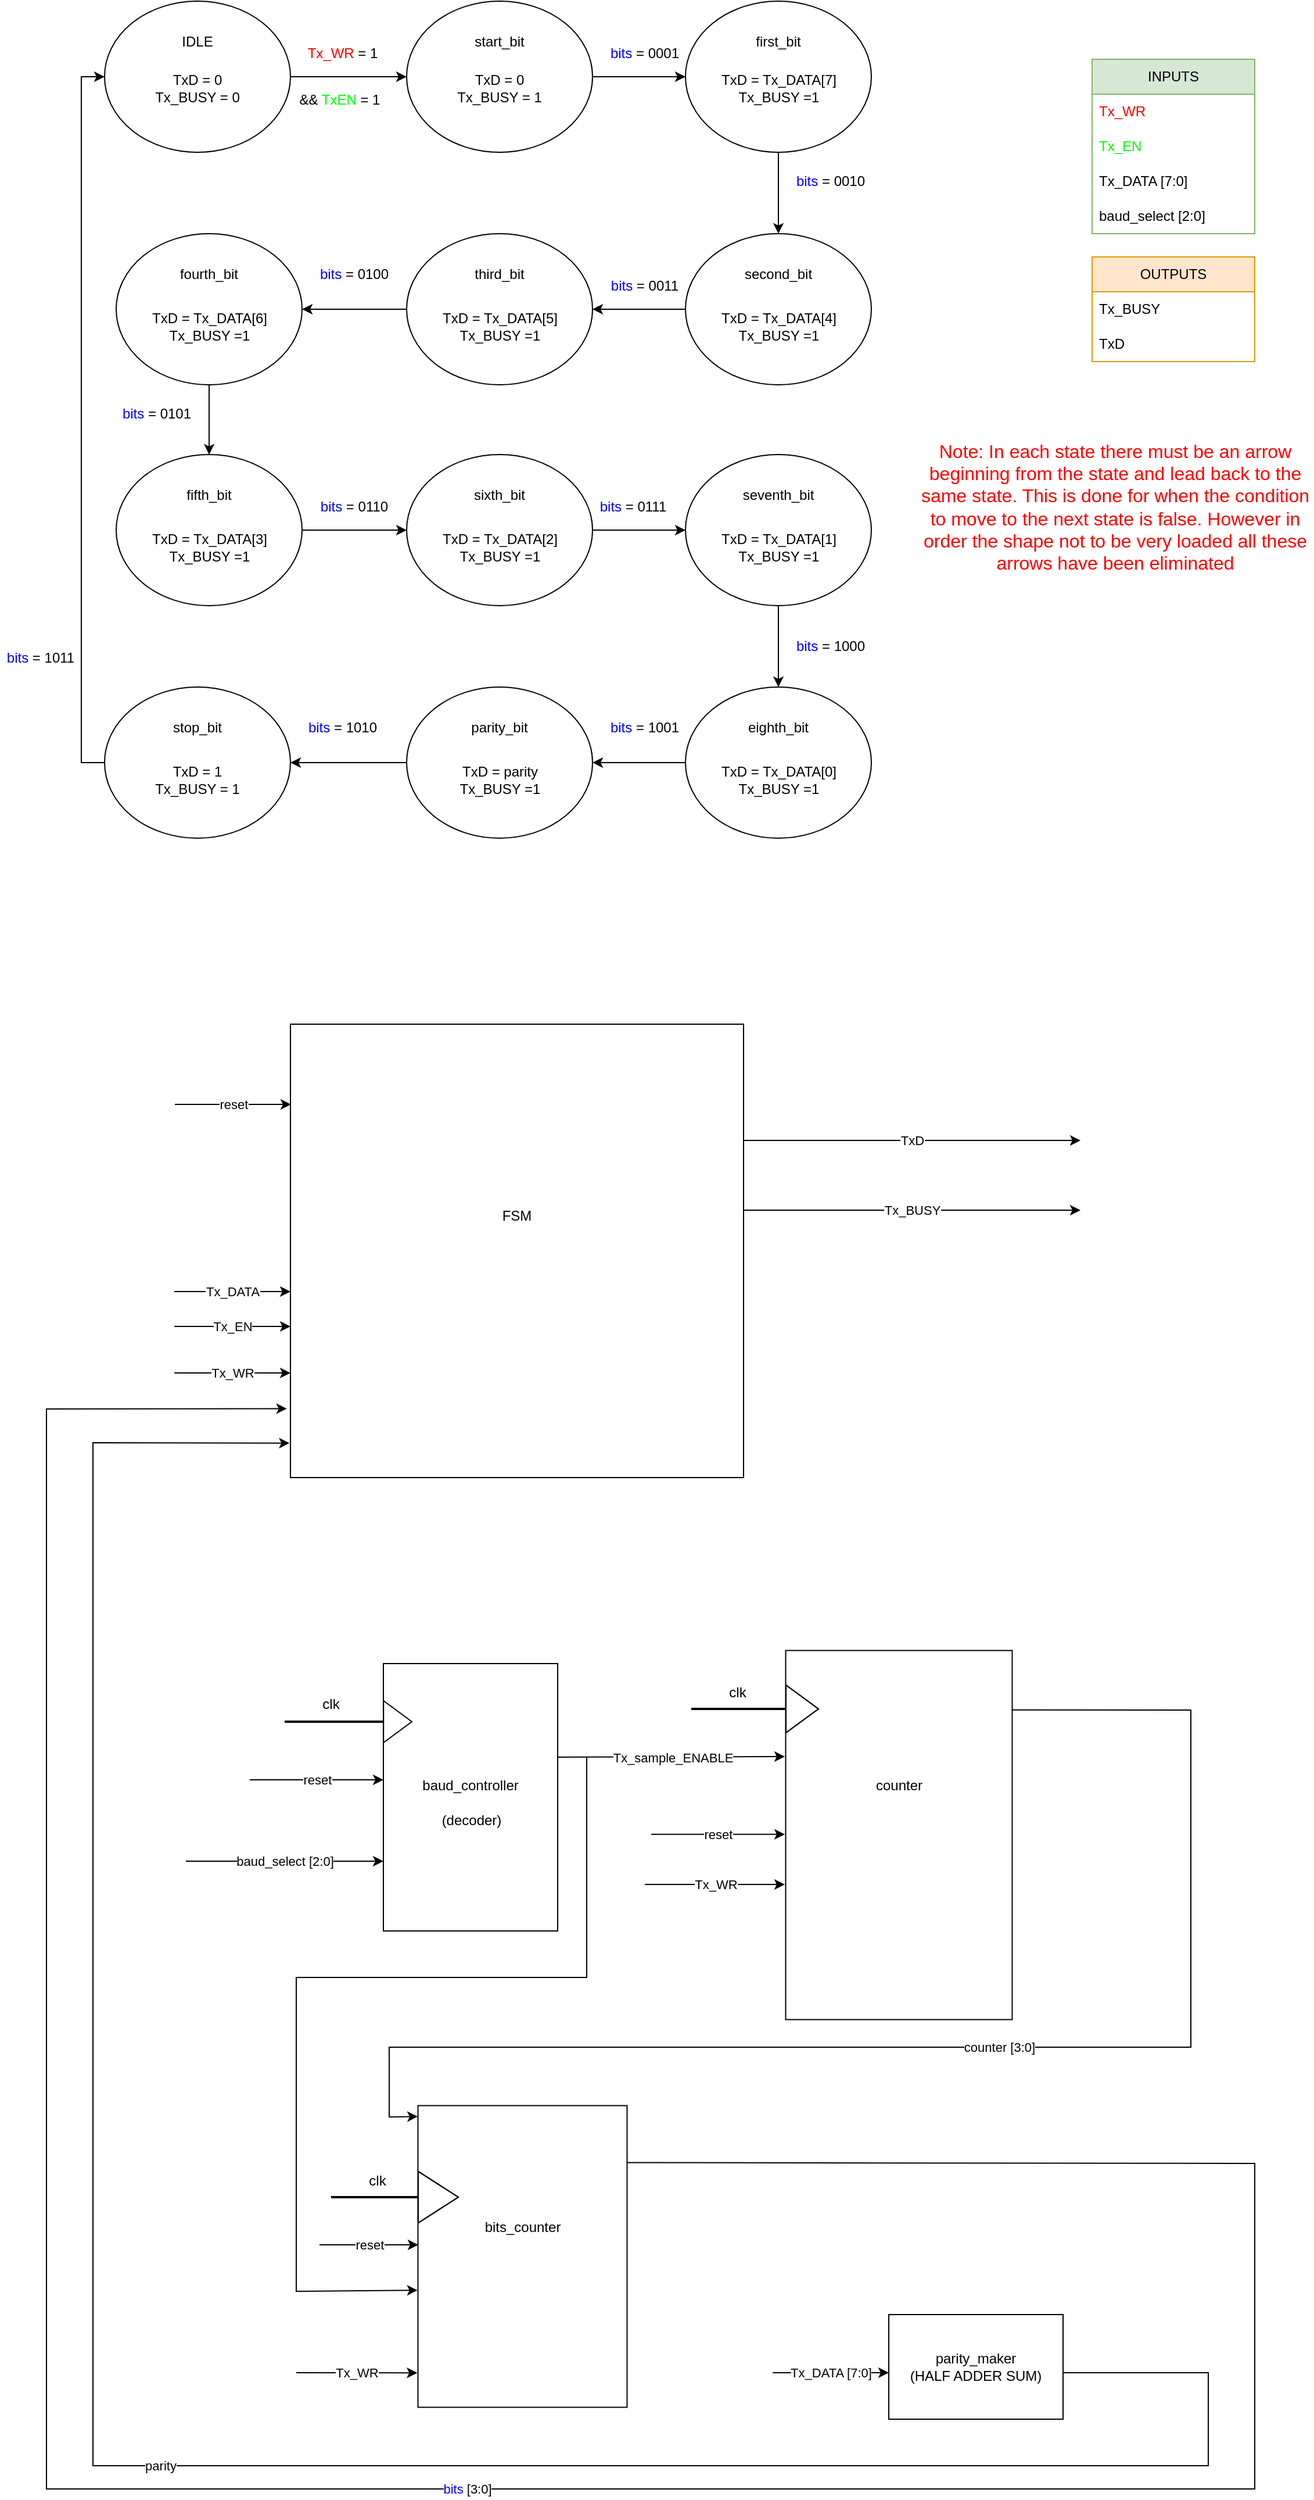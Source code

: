 <mxfile version="20.6.0" type="device"><diagram id="qmpZvTF7uWHt1YzEGo8X" name="Σελίδα-1"><mxGraphModel dx="2966" dy="1374" grid="1" gridSize="10" guides="1" tooltips="1" connect="1" arrows="1" fold="1" page="1" pageScale="1" pageWidth="1169" pageHeight="1654" math="0" shadow="0"><root><mxCell id="0"/><mxCell id="1" parent="0"/><mxCell id="aJa4UBOYon5zCYYY1-2U-11" style="edgeStyle=orthogonalEdgeStyle;rounded=0;orthogonalLoop=1;jettySize=auto;html=1;exitX=1;exitY=0.5;exitDx=0;exitDy=0;" parent="1" source="aJa4UBOYon5zCYYY1-2U-1" target="aJa4UBOYon5zCYYY1-2U-10" edge="1"><mxGeometry relative="1" as="geometry"/></mxCell><mxCell id="aJa4UBOYon5zCYYY1-2U-1" value="" style="ellipse;whiteSpace=wrap;html=1;" parent="1" vertex="1"><mxGeometry x="100" y="50" width="160" height="130" as="geometry"/></mxCell><mxCell id="aJa4UBOYon5zCYYY1-2U-2" value="IDLE" style="text;html=1;strokeColor=none;fillColor=none;align=center;verticalAlign=middle;whiteSpace=wrap;rounded=0;" parent="1" vertex="1"><mxGeometry x="150" y="70" width="60" height="30" as="geometry"/></mxCell><mxCell id="aJa4UBOYon5zCYYY1-2U-4" value="TxD = 0&lt;br&gt;Tx_BUSY = 0" style="text;html=1;strokeColor=none;fillColor=none;align=center;verticalAlign=middle;whiteSpace=wrap;rounded=0;" parent="1" vertex="1"><mxGeometry x="130" y="110" width="100" height="30" as="geometry"/></mxCell><mxCell id="aJa4UBOYon5zCYYY1-2U-13" style="edgeStyle=orthogonalEdgeStyle;rounded=0;orthogonalLoop=1;jettySize=auto;html=1;exitX=1;exitY=0.5;exitDx=0;exitDy=0;" parent="1" source="aJa4UBOYon5zCYYY1-2U-10" target="aJa4UBOYon5zCYYY1-2U-12" edge="1"><mxGeometry relative="1" as="geometry"/></mxCell><mxCell id="aJa4UBOYon5zCYYY1-2U-10" value="" style="ellipse;whiteSpace=wrap;html=1;" parent="1" vertex="1"><mxGeometry x="360" y="50" width="160" height="130" as="geometry"/></mxCell><mxCell id="aJa4UBOYon5zCYYY1-2U-15" style="edgeStyle=orthogonalEdgeStyle;rounded=0;orthogonalLoop=1;jettySize=auto;html=1;exitX=0.5;exitY=1;exitDx=0;exitDy=0;" parent="1" source="aJa4UBOYon5zCYYY1-2U-12" target="aJa4UBOYon5zCYYY1-2U-14" edge="1"><mxGeometry relative="1" as="geometry"/></mxCell><mxCell id="aJa4UBOYon5zCYYY1-2U-12" value="" style="ellipse;whiteSpace=wrap;html=1;" parent="1" vertex="1"><mxGeometry x="600" y="50" width="160" height="130" as="geometry"/></mxCell><mxCell id="aJa4UBOYon5zCYYY1-2U-17" style="edgeStyle=orthogonalEdgeStyle;rounded=0;orthogonalLoop=1;jettySize=auto;html=1;exitX=0;exitY=0.5;exitDx=0;exitDy=0;" parent="1" source="aJa4UBOYon5zCYYY1-2U-14" target="aJa4UBOYon5zCYYY1-2U-16" edge="1"><mxGeometry relative="1" as="geometry"/></mxCell><mxCell id="aJa4UBOYon5zCYYY1-2U-14" value="" style="ellipse;whiteSpace=wrap;html=1;" parent="1" vertex="1"><mxGeometry x="600" y="250" width="160" height="130" as="geometry"/></mxCell><mxCell id="aJa4UBOYon5zCYYY1-2U-19" style="edgeStyle=orthogonalEdgeStyle;rounded=0;orthogonalLoop=1;jettySize=auto;html=1;exitX=0;exitY=0.5;exitDx=0;exitDy=0;" parent="1" source="aJa4UBOYon5zCYYY1-2U-16" target="aJa4UBOYon5zCYYY1-2U-18" edge="1"><mxGeometry relative="1" as="geometry"/></mxCell><mxCell id="aJa4UBOYon5zCYYY1-2U-16" value="" style="ellipse;whiteSpace=wrap;html=1;" parent="1" vertex="1"><mxGeometry x="360" y="250" width="160" height="130" as="geometry"/></mxCell><mxCell id="aJa4UBOYon5zCYYY1-2U-21" style="edgeStyle=orthogonalEdgeStyle;rounded=0;orthogonalLoop=1;jettySize=auto;html=1;exitX=0.5;exitY=1;exitDx=0;exitDy=0;" parent="1" source="aJa4UBOYon5zCYYY1-2U-18" target="aJa4UBOYon5zCYYY1-2U-20" edge="1"><mxGeometry relative="1" as="geometry"/></mxCell><mxCell id="aJa4UBOYon5zCYYY1-2U-18" value="" style="ellipse;whiteSpace=wrap;html=1;" parent="1" vertex="1"><mxGeometry x="110" y="250" width="160" height="130" as="geometry"/></mxCell><mxCell id="aJa4UBOYon5zCYYY1-2U-23" style="edgeStyle=orthogonalEdgeStyle;rounded=0;orthogonalLoop=1;jettySize=auto;html=1;exitX=1;exitY=0.5;exitDx=0;exitDy=0;" parent="1" source="aJa4UBOYon5zCYYY1-2U-20" target="aJa4UBOYon5zCYYY1-2U-22" edge="1"><mxGeometry relative="1" as="geometry"/></mxCell><mxCell id="aJa4UBOYon5zCYYY1-2U-20" value="" style="ellipse;whiteSpace=wrap;html=1;" parent="1" vertex="1"><mxGeometry x="110" y="440" width="160" height="130" as="geometry"/></mxCell><mxCell id="aJa4UBOYon5zCYYY1-2U-25" style="edgeStyle=orthogonalEdgeStyle;rounded=0;orthogonalLoop=1;jettySize=auto;html=1;exitX=1;exitY=0.5;exitDx=0;exitDy=0;" parent="1" source="aJa4UBOYon5zCYYY1-2U-22" target="aJa4UBOYon5zCYYY1-2U-24" edge="1"><mxGeometry relative="1" as="geometry"/></mxCell><mxCell id="aJa4UBOYon5zCYYY1-2U-22" value="" style="ellipse;whiteSpace=wrap;html=1;" parent="1" vertex="1"><mxGeometry x="360" y="440" width="160" height="130" as="geometry"/></mxCell><mxCell id="aJa4UBOYon5zCYYY1-2U-27" style="edgeStyle=orthogonalEdgeStyle;rounded=0;orthogonalLoop=1;jettySize=auto;html=1;exitX=0.5;exitY=1;exitDx=0;exitDy=0;" parent="1" source="aJa4UBOYon5zCYYY1-2U-24" target="aJa4UBOYon5zCYYY1-2U-26" edge="1"><mxGeometry relative="1" as="geometry"/></mxCell><mxCell id="aJa4UBOYon5zCYYY1-2U-24" value="" style="ellipse;whiteSpace=wrap;html=1;" parent="1" vertex="1"><mxGeometry x="600" y="440" width="160" height="130" as="geometry"/></mxCell><mxCell id="aJa4UBOYon5zCYYY1-2U-29" style="edgeStyle=orthogonalEdgeStyle;rounded=0;orthogonalLoop=1;jettySize=auto;html=1;exitX=0;exitY=0.5;exitDx=0;exitDy=0;" parent="1" source="aJa4UBOYon5zCYYY1-2U-26" target="aJa4UBOYon5zCYYY1-2U-28" edge="1"><mxGeometry relative="1" as="geometry"/></mxCell><mxCell id="aJa4UBOYon5zCYYY1-2U-26" value="" style="ellipse;whiteSpace=wrap;html=1;" parent="1" vertex="1"><mxGeometry x="600" y="640" width="160" height="130" as="geometry"/></mxCell><mxCell id="aJa4UBOYon5zCYYY1-2U-31" style="edgeStyle=orthogonalEdgeStyle;rounded=0;orthogonalLoop=1;jettySize=auto;html=1;exitX=0;exitY=0.5;exitDx=0;exitDy=0;" parent="1" source="aJa4UBOYon5zCYYY1-2U-28" target="aJa4UBOYon5zCYYY1-2U-30" edge="1"><mxGeometry relative="1" as="geometry"/></mxCell><mxCell id="aJa4UBOYon5zCYYY1-2U-28" value="" style="ellipse;whiteSpace=wrap;html=1;" parent="1" vertex="1"><mxGeometry x="360" y="640" width="160" height="130" as="geometry"/></mxCell><mxCell id="aJa4UBOYon5zCYYY1-2U-32" style="edgeStyle=orthogonalEdgeStyle;rounded=0;orthogonalLoop=1;jettySize=auto;html=1;exitX=0;exitY=0.5;exitDx=0;exitDy=0;entryX=0;entryY=0.5;entryDx=0;entryDy=0;" parent="1" source="aJa4UBOYon5zCYYY1-2U-30" target="aJa4UBOYon5zCYYY1-2U-1" edge="1"><mxGeometry relative="1" as="geometry"/></mxCell><mxCell id="aJa4UBOYon5zCYYY1-2U-30" value="" style="ellipse;whiteSpace=wrap;html=1;" parent="1" vertex="1"><mxGeometry x="100" y="640" width="160" height="130" as="geometry"/></mxCell><mxCell id="aJa4UBOYon5zCYYY1-2U-33" value="start_bit" style="text;html=1;strokeColor=none;fillColor=none;align=center;verticalAlign=middle;whiteSpace=wrap;rounded=0;" parent="1" vertex="1"><mxGeometry x="410" y="70" width="60" height="30" as="geometry"/></mxCell><mxCell id="aJa4UBOYon5zCYYY1-2U-34" value="TxD = 0&lt;br&gt;Tx_BUSY = 1" style="text;html=1;strokeColor=none;fillColor=none;align=center;verticalAlign=middle;whiteSpace=wrap;rounded=0;" parent="1" vertex="1"><mxGeometry x="400" y="110" width="80" height="30" as="geometry"/></mxCell><mxCell id="aJa4UBOYon5zCYYY1-2U-35" value="first_bit" style="text;html=1;strokeColor=none;fillColor=none;align=center;verticalAlign=middle;whiteSpace=wrap;rounded=0;" parent="1" vertex="1"><mxGeometry x="650" y="70" width="60" height="30" as="geometry"/></mxCell><mxCell id="aJa4UBOYon5zCYYY1-2U-44" value="TxD = Tx_DATA[7]&lt;br&gt;Tx_BUSY =1" style="text;html=1;strokeColor=none;fillColor=none;align=center;verticalAlign=middle;whiteSpace=wrap;rounded=0;" parent="1" vertex="1"><mxGeometry x="620.5" y="105" width="119" height="40" as="geometry"/></mxCell><mxCell id="aJa4UBOYon5zCYYY1-2U-45" value="TxD = parity&lt;br&gt;Tx_BUSY =1" style="text;html=1;strokeColor=none;fillColor=none;align=center;verticalAlign=middle;whiteSpace=wrap;rounded=0;" parent="1" vertex="1"><mxGeometry x="380.5" y="700" width="119" height="40" as="geometry"/></mxCell><mxCell id="aJa4UBOYon5zCYYY1-2U-46" value="TxD = Tx_DATA[0]&lt;br&gt;Tx_BUSY =1" style="text;html=1;strokeColor=none;fillColor=none;align=center;verticalAlign=middle;whiteSpace=wrap;rounded=0;" parent="1" vertex="1"><mxGeometry x="620.5" y="700" width="119" height="40" as="geometry"/></mxCell><mxCell id="aJa4UBOYon5zCYYY1-2U-47" value="TxD = Tx_DATA[1]&lt;br&gt;Tx_BUSY =1" style="text;html=1;strokeColor=none;fillColor=none;align=center;verticalAlign=middle;whiteSpace=wrap;rounded=0;" parent="1" vertex="1"><mxGeometry x="620.5" y="500" width="119" height="40" as="geometry"/></mxCell><mxCell id="aJa4UBOYon5zCYYY1-2U-48" value="TxD = Tx_DATA[2]&lt;br&gt;Tx_BUSY =1" style="text;html=1;strokeColor=none;fillColor=none;align=center;verticalAlign=middle;whiteSpace=wrap;rounded=0;" parent="1" vertex="1"><mxGeometry x="380.5" y="500" width="119" height="40" as="geometry"/></mxCell><mxCell id="aJa4UBOYon5zCYYY1-2U-49" value="TxD = Tx_DATA[3]&lt;br&gt;Tx_BUSY =1" style="text;html=1;strokeColor=none;fillColor=none;align=center;verticalAlign=middle;whiteSpace=wrap;rounded=0;" parent="1" vertex="1"><mxGeometry x="130.5" y="500" width="119" height="40" as="geometry"/></mxCell><mxCell id="aJa4UBOYon5zCYYY1-2U-50" value="TxD = Tx_DATA[4]&lt;br&gt;Tx_BUSY =1" style="text;html=1;strokeColor=none;fillColor=none;align=center;verticalAlign=middle;whiteSpace=wrap;rounded=0;" parent="1" vertex="1"><mxGeometry x="620.5" y="310" width="119" height="40" as="geometry"/></mxCell><mxCell id="aJa4UBOYon5zCYYY1-2U-51" value="TxD = Tx_DATA[5]&lt;br&gt;Tx_BUSY =1" style="text;html=1;strokeColor=none;fillColor=none;align=center;verticalAlign=middle;whiteSpace=wrap;rounded=0;" parent="1" vertex="1"><mxGeometry x="380.5" y="310" width="119" height="40" as="geometry"/></mxCell><mxCell id="aJa4UBOYon5zCYYY1-2U-52" value="TxD = Tx_DATA[6]&lt;br&gt;Tx_BUSY =1" style="text;html=1;strokeColor=none;fillColor=none;align=center;verticalAlign=middle;whiteSpace=wrap;rounded=0;" parent="1" vertex="1"><mxGeometry x="130.5" y="310" width="119" height="40" as="geometry"/></mxCell><mxCell id="aJa4UBOYon5zCYYY1-2U-53" value="TxD = 1&lt;br&gt;Tx_BUSY = 1" style="text;html=1;strokeColor=none;fillColor=none;align=center;verticalAlign=middle;whiteSpace=wrap;rounded=0;" parent="1" vertex="1"><mxGeometry x="140" y="705" width="80" height="30" as="geometry"/></mxCell><mxCell id="aJa4UBOYon5zCYYY1-2U-54" value="second_bit" style="text;html=1;strokeColor=none;fillColor=none;align=center;verticalAlign=middle;whiteSpace=wrap;rounded=0;" parent="1" vertex="1"><mxGeometry x="650" y="270" width="60" height="30" as="geometry"/></mxCell><mxCell id="aJa4UBOYon5zCYYY1-2U-55" value="third_bit&lt;span style=&quot;color: rgba(0, 0, 0, 0); font-family: monospace; font-size: 0px; text-align: start;&quot;&gt;%3CmxGraphModel%3E%3Croot%3E%3CmxCell%20id%3D%220%22%2F%3E%3CmxCell%20id%3D%221%22%20parent%3D%220%22%2F%3E%3CmxCell%20id%3D%222%22%20value%3D%22second_bit%22%20style%3D%22text%3Bhtml%3D1%3BstrokeColor%3Dnone%3BfillColor%3Dnone%3Balign%3Dcenter%3BverticalAlign%3Dmiddle%3BwhiteSpace%3Dwrap%3Brounded%3D0%3B%22%20vertex%3D%221%22%20parent%3D%221%22%3E%3CmxGeometry%20x%3D%22160%22%20y%3D%22270%22%20width%3D%2260%22%20height%3D%2230%22%20as%3D%22geometry%22%2F%3E%3C%2FmxCell%3E%3C%2Froot%3E%3C%2FmxGraphModel%3E&lt;/span&gt;" style="text;html=1;strokeColor=none;fillColor=none;align=center;verticalAlign=middle;whiteSpace=wrap;rounded=0;" parent="1" vertex="1"><mxGeometry x="410" y="270" width="60" height="30" as="geometry"/></mxCell><mxCell id="aJa4UBOYon5zCYYY1-2U-56" value="fourth_bit" style="text;html=1;strokeColor=none;fillColor=none;align=center;verticalAlign=middle;whiteSpace=wrap;rounded=0;" parent="1" vertex="1"><mxGeometry x="160" y="270" width="60" height="30" as="geometry"/></mxCell><mxCell id="aJa4UBOYon5zCYYY1-2U-57" value="fifth_bit" style="text;html=1;strokeColor=none;fillColor=none;align=center;verticalAlign=middle;whiteSpace=wrap;rounded=0;" parent="1" vertex="1"><mxGeometry x="160" y="460" width="60" height="30" as="geometry"/></mxCell><mxCell id="aJa4UBOYon5zCYYY1-2U-58" value="sixth_bit" style="text;html=1;strokeColor=none;fillColor=none;align=center;verticalAlign=middle;whiteSpace=wrap;rounded=0;" parent="1" vertex="1"><mxGeometry x="410" y="460" width="60" height="30" as="geometry"/></mxCell><mxCell id="aJa4UBOYon5zCYYY1-2U-59" value="seventh_bit" style="text;html=1;strokeColor=none;fillColor=none;align=center;verticalAlign=middle;whiteSpace=wrap;rounded=0;" parent="1" vertex="1"><mxGeometry x="650" y="460" width="60" height="30" as="geometry"/></mxCell><mxCell id="aJa4UBOYon5zCYYY1-2U-60" value="eighth_bit" style="text;html=1;strokeColor=none;fillColor=none;align=center;verticalAlign=middle;whiteSpace=wrap;rounded=0;" parent="1" vertex="1"><mxGeometry x="650" y="660" width="60" height="30" as="geometry"/></mxCell><mxCell id="aJa4UBOYon5zCYYY1-2U-61" value="parity_bit" style="text;html=1;strokeColor=none;fillColor=none;align=center;verticalAlign=middle;whiteSpace=wrap;rounded=0;" parent="1" vertex="1"><mxGeometry x="410" y="660" width="60" height="30" as="geometry"/></mxCell><mxCell id="aJa4UBOYon5zCYYY1-2U-62" value="stop_bit" style="text;html=1;strokeColor=none;fillColor=none;align=center;verticalAlign=middle;whiteSpace=wrap;rounded=0;" parent="1" vertex="1"><mxGeometry x="150" y="660" width="60" height="30" as="geometry"/></mxCell><mxCell id="aJa4UBOYon5zCYYY1-2U-63" value="&lt;font color=&quot;#ff0000&quot;&gt;Tx_WR&lt;/font&gt; = 1" style="text;html=1;strokeColor=none;fillColor=none;align=center;verticalAlign=middle;whiteSpace=wrap;rounded=0;" parent="1" vertex="1"><mxGeometry x="270" y="80" width="70" height="30" as="geometry"/></mxCell><mxCell id="aJa4UBOYon5zCYYY1-2U-64" value="&amp;amp;&amp;amp; &lt;font color=&quot;#00ff00&quot;&gt;TxEN&lt;/font&gt; = 1" style="text;html=1;strokeColor=none;fillColor=none;align=center;verticalAlign=middle;whiteSpace=wrap;rounded=0;" parent="1" vertex="1"><mxGeometry x="265" y="120" width="75" height="30" as="geometry"/></mxCell><mxCell id="aJa4UBOYon5zCYYY1-2U-65" value="&lt;font color=&quot;#0000ff&quot;&gt;bits&lt;/font&gt; = 0001" style="text;html=1;strokeColor=none;fillColor=none;align=center;verticalAlign=middle;whiteSpace=wrap;rounded=0;" parent="1" vertex="1"><mxGeometry x="530" y="80" width="70" height="30" as="geometry"/></mxCell><mxCell id="aJa4UBOYon5zCYYY1-2U-66" value="&lt;font color=&quot;#0000ff&quot;&gt;bits&lt;/font&gt; = 0010" style="text;html=1;strokeColor=none;fillColor=none;align=center;verticalAlign=middle;whiteSpace=wrap;rounded=0;" parent="1" vertex="1"><mxGeometry x="690" y="190" width="70" height="30" as="geometry"/></mxCell><mxCell id="aJa4UBOYon5zCYYY1-2U-67" value="&lt;font color=&quot;#0000ff&quot;&gt;bits&lt;/font&gt; = 0011" style="text;html=1;strokeColor=none;fillColor=none;align=center;verticalAlign=middle;whiteSpace=wrap;rounded=0;" parent="1" vertex="1"><mxGeometry x="530" y="280" width="70" height="30" as="geometry"/></mxCell><mxCell id="aJa4UBOYon5zCYYY1-2U-68" value="&lt;font color=&quot;#0000ff&quot;&gt;bits&lt;/font&gt; = 0100" style="text;html=1;strokeColor=none;fillColor=none;align=center;verticalAlign=middle;whiteSpace=wrap;rounded=0;" parent="1" vertex="1"><mxGeometry x="280" y="270" width="70" height="30" as="geometry"/></mxCell><mxCell id="aJa4UBOYon5zCYYY1-2U-69" value="&lt;font color=&quot;#0000ff&quot;&gt;bits&lt;/font&gt; = 0101" style="text;html=1;strokeColor=none;fillColor=none;align=center;verticalAlign=middle;whiteSpace=wrap;rounded=0;" parent="1" vertex="1"><mxGeometry x="110" y="390" width="70" height="30" as="geometry"/></mxCell><mxCell id="aJa4UBOYon5zCYYY1-2U-70" value="&lt;font color=&quot;#0000ff&quot;&gt;bits&lt;/font&gt; = 0110" style="text;html=1;strokeColor=none;fillColor=none;align=center;verticalAlign=middle;whiteSpace=wrap;rounded=0;" parent="1" vertex="1"><mxGeometry x="280" y="470" width="70" height="30" as="geometry"/></mxCell><mxCell id="aJa4UBOYon5zCYYY1-2U-71" value="&lt;font color=&quot;#0000ff&quot;&gt;bits&lt;/font&gt; = 0111" style="text;html=1;strokeColor=none;fillColor=none;align=center;verticalAlign=middle;whiteSpace=wrap;rounded=0;" parent="1" vertex="1"><mxGeometry x="520" y="470" width="70" height="30" as="geometry"/></mxCell><mxCell id="aJa4UBOYon5zCYYY1-2U-72" value="&lt;font color=&quot;#0000ff&quot;&gt;bits&lt;/font&gt; = 1000" style="text;html=1;strokeColor=none;fillColor=none;align=center;verticalAlign=middle;whiteSpace=wrap;rounded=0;" parent="1" vertex="1"><mxGeometry x="690" y="590" width="70" height="30" as="geometry"/></mxCell><mxCell id="aJa4UBOYon5zCYYY1-2U-73" value="&lt;font color=&quot;#0000ff&quot;&gt;bits&lt;/font&gt; = 1001" style="text;html=1;strokeColor=none;fillColor=none;align=center;verticalAlign=middle;whiteSpace=wrap;rounded=0;" parent="1" vertex="1"><mxGeometry x="530" y="660" width="70" height="30" as="geometry"/></mxCell><mxCell id="aJa4UBOYon5zCYYY1-2U-74" value="&lt;font color=&quot;#0000ff&quot;&gt;bits&lt;/font&gt; = 1010" style="text;html=1;strokeColor=none;fillColor=none;align=center;verticalAlign=middle;whiteSpace=wrap;rounded=0;" parent="1" vertex="1"><mxGeometry x="270" y="660" width="70" height="30" as="geometry"/></mxCell><mxCell id="aJa4UBOYon5zCYYY1-2U-75" value="&lt;font color=&quot;#0000ff&quot;&gt;bits&lt;/font&gt; = 1011" style="text;html=1;strokeColor=none;fillColor=none;align=center;verticalAlign=middle;whiteSpace=wrap;rounded=0;" parent="1" vertex="1"><mxGeometry x="10" y="600" width="70" height="30" as="geometry"/></mxCell><mxCell id="aJa4UBOYon5zCYYY1-2U-76" value="" style="rounded=0;whiteSpace=wrap;html=1;rotation=90;" parent="1" vertex="1"><mxGeometry x="300" y="1520" width="230" height="150" as="geometry"/></mxCell><mxCell id="aJa4UBOYon5zCYYY1-2U-77" value="baud_controller" style="text;html=1;strokeColor=none;fillColor=none;align=center;verticalAlign=middle;whiteSpace=wrap;rounded=0;" parent="1" vertex="1"><mxGeometry x="385" y="1570" width="60" height="30" as="geometry"/></mxCell><mxCell id="aJa4UBOYon5zCYYY1-2U-78" value="(decoder)" style="text;html=1;strokeColor=none;fillColor=none;align=center;verticalAlign=middle;whiteSpace=wrap;rounded=0;" parent="1" vertex="1"><mxGeometry x="385.5" y="1600" width="60" height="30" as="geometry"/></mxCell><mxCell id="aJa4UBOYon5zCYYY1-2U-80" value="" style="endArrow=classic;html=1;rounded=0;" parent="1" edge="1"><mxGeometry relative="1" as="geometry"><mxPoint x="225" y="1580" as="sourcePoint"/><mxPoint x="340" y="1580" as="targetPoint"/></mxGeometry></mxCell><mxCell id="aJa4UBOYon5zCYYY1-2U-81" value="reset" style="edgeLabel;resizable=0;html=1;align=center;verticalAlign=middle;" parent="aJa4UBOYon5zCYYY1-2U-80" connectable="0" vertex="1"><mxGeometry relative="1" as="geometry"/></mxCell><mxCell id="aJa4UBOYon5zCYYY1-2U-82" value="" style="shape=flexArrow;endArrow=classic;html=1;rounded=0;width=1;endSize=7.8;endWidth=34;" parent="1" edge="1"><mxGeometry width="50" height="50" relative="1" as="geometry"><mxPoint x="255" y="1530" as="sourcePoint"/><mxPoint x="365" y="1530" as="targetPoint"/></mxGeometry></mxCell><mxCell id="aJa4UBOYon5zCYYY1-2U-83" value="clk" style="text;html=1;strokeColor=none;fillColor=none;align=center;verticalAlign=middle;whiteSpace=wrap;rounded=0;" parent="1" vertex="1"><mxGeometry x="265" y="1500" width="60" height="30" as="geometry"/></mxCell><mxCell id="aJa4UBOYon5zCYYY1-2U-87" value="" style="endArrow=classic;html=1;rounded=0;" parent="1" edge="1"><mxGeometry relative="1" as="geometry"><mxPoint x="170" y="1650" as="sourcePoint"/><mxPoint x="340" y="1650" as="targetPoint"/></mxGeometry></mxCell><mxCell id="aJa4UBOYon5zCYYY1-2U-88" value="baud_select [2:0]" style="edgeLabel;resizable=0;html=1;align=center;verticalAlign=middle;" parent="aJa4UBOYon5zCYYY1-2U-87" connectable="0" vertex="1"><mxGeometry relative="1" as="geometry"/></mxCell><mxCell id="aJa4UBOYon5zCYYY1-2U-93" value="" style="endArrow=classic;html=1;rounded=0;exitX=0.35;exitY=-0.001;exitDx=0;exitDy=0;exitPerimeter=0;" parent="1" source="aJa4UBOYon5zCYYY1-2U-76" edge="1"><mxGeometry relative="1" as="geometry"><mxPoint x="495" y="1560" as="sourcePoint"/><mxPoint x="685.5" y="1560" as="targetPoint"/></mxGeometry></mxCell><mxCell id="aJa4UBOYon5zCYYY1-2U-94" value="Tx_sample_ENABLE" style="edgeLabel;resizable=0;html=1;align=center;verticalAlign=middle;" parent="aJa4UBOYon5zCYYY1-2U-93" connectable="0" vertex="1"><mxGeometry relative="1" as="geometry"><mxPoint x="1" as="offset"/></mxGeometry></mxCell><mxCell id="aJa4UBOYon5zCYYY1-2U-96" value="" style="rounded=0;whiteSpace=wrap;html=1;rotation=90;" parent="1" vertex="1"><mxGeometry x="625" y="1530" width="317.5" height="195" as="geometry"/></mxCell><mxCell id="aJa4UBOYon5zCYYY1-2U-97" value="" style="shape=flexArrow;endArrow=classic;html=1;rounded=0;width=1;endSize=9;endWidth=39;" parent="1" edge="1"><mxGeometry width="50" height="50" relative="1" as="geometry"><mxPoint x="605" y="1519" as="sourcePoint"/><mxPoint x="715" y="1519" as="targetPoint"/><Array as="points"><mxPoint x="675" y="1519"/></Array></mxGeometry></mxCell><mxCell id="aJa4UBOYon5zCYYY1-2U-98" value="clk" style="text;html=1;strokeColor=none;fillColor=none;align=center;verticalAlign=middle;whiteSpace=wrap;rounded=0;" parent="1" vertex="1"><mxGeometry x="615" y="1490" width="60" height="30" as="geometry"/></mxCell><mxCell id="aJa4UBOYon5zCYYY1-2U-99" value="" style="endArrow=classic;html=1;rounded=0;" parent="1" edge="1"><mxGeometry relative="1" as="geometry"><mxPoint x="570.5" y="1626.88" as="sourcePoint"/><mxPoint x="685.5" y="1626.88" as="targetPoint"/></mxGeometry></mxCell><mxCell id="aJa4UBOYon5zCYYY1-2U-100" value="reset" style="edgeLabel;resizable=0;html=1;align=center;verticalAlign=middle;" parent="aJa4UBOYon5zCYYY1-2U-99" connectable="0" vertex="1"><mxGeometry relative="1" as="geometry"/></mxCell><mxCell id="aJa4UBOYon5zCYYY1-2U-101" value="" style="endArrow=classic;html=1;rounded=0;" parent="1" edge="1"><mxGeometry relative="1" as="geometry"><mxPoint x="565" y="1670" as="sourcePoint"/><mxPoint x="685.5" y="1670" as="targetPoint"/></mxGeometry></mxCell><mxCell id="aJa4UBOYon5zCYYY1-2U-102" value="Tx_WR" style="edgeLabel;resizable=0;html=1;align=center;verticalAlign=middle;" parent="aJa4UBOYon5zCYYY1-2U-101" connectable="0" vertex="1"><mxGeometry relative="1" as="geometry"/></mxCell><mxCell id="aJa4UBOYon5zCYYY1-2U-103" value="" style="endArrow=classic;html=1;rounded=0;exitX=0.161;exitY=0.002;exitDx=0;exitDy=0;exitPerimeter=0;entryX=0.036;entryY=1.001;entryDx=0;entryDy=0;entryPerimeter=0;" parent="1" source="aJa4UBOYon5zCYYY1-2U-96" target="aJa4UBOYon5zCYYY1-2U-105" edge="1"><mxGeometry relative="1" as="geometry"><mxPoint x="885" y="1520" as="sourcePoint"/><mxPoint x="345" y="1910" as="targetPoint"/><Array as="points"><mxPoint x="1035" y="1520"/><mxPoint x="1035" y="1810"/><mxPoint x="345" y="1810"/><mxPoint x="345" y="1870"/></Array></mxGeometry></mxCell><mxCell id="aJa4UBOYon5zCYYY1-2U-104" value="counter [3:0]" style="edgeLabel;resizable=0;html=1;align=center;verticalAlign=middle;" parent="aJa4UBOYon5zCYYY1-2U-103" connectable="0" vertex="1"><mxGeometry relative="1" as="geometry"/></mxCell><mxCell id="aJa4UBOYon5zCYYY1-2U-105" value="" style="rounded=0;whiteSpace=wrap;html=1;rotation=90;" parent="1" vertex="1"><mxGeometry x="330" y="1900" width="259.5" height="180" as="geometry"/></mxCell><mxCell id="aJa4UBOYon5zCYYY1-2U-106" value="" style="endArrow=classic;html=1;rounded=0;entryX=0.612;entryY=1.002;entryDx=0;entryDy=0;entryPerimeter=0;" parent="1" target="aJa4UBOYon5zCYYY1-2U-105" edge="1"><mxGeometry width="50" height="50" relative="1" as="geometry"><mxPoint x="515" y="1560" as="sourcePoint"/><mxPoint x="365" y="1910" as="targetPoint"/><Array as="points"><mxPoint x="515" y="1750"/><mxPoint x="265" y="1750"/><mxPoint x="265" y="2020"/></Array></mxGeometry></mxCell><mxCell id="aJa4UBOYon5zCYYY1-2U-107" value="counter" style="text;html=1;strokeColor=none;fillColor=none;align=center;verticalAlign=middle;whiteSpace=wrap;rounded=0;" parent="1" vertex="1"><mxGeometry x="753.75" y="1570" width="60" height="30" as="geometry"/></mxCell><mxCell id="aJa4UBOYon5zCYYY1-2U-108" value="bits_counter" style="text;html=1;strokeColor=none;fillColor=none;align=center;verticalAlign=middle;whiteSpace=wrap;rounded=0;" parent="1" vertex="1"><mxGeometry x="429.75" y="1950" width="60" height="30" as="geometry"/></mxCell><mxCell id="aJa4UBOYon5zCYYY1-2U-113" value="" style="shape=flexArrow;endArrow=classic;html=1;rounded=0;width=1;endSize=11.179;endWidth=42.33;" parent="1" edge="1"><mxGeometry width="50" height="50" relative="1" as="geometry"><mxPoint x="295" y="1939.0" as="sourcePoint"/><mxPoint x="405" y="1939" as="targetPoint"/><Array as="points"><mxPoint x="325" y="1939"/><mxPoint x="365" y="1939"/></Array></mxGeometry></mxCell><mxCell id="aJa4UBOYon5zCYYY1-2U-114" value="clk" style="text;html=1;strokeColor=none;fillColor=none;align=center;verticalAlign=middle;whiteSpace=wrap;rounded=0;" parent="1" vertex="1"><mxGeometry x="305" y="1910" width="60" height="30" as="geometry"/></mxCell><mxCell id="aJa4UBOYon5zCYYY1-2U-115" value="" style="endArrow=classic;html=1;rounded=0;" parent="1" edge="1"><mxGeometry relative="1" as="geometry"><mxPoint x="285" y="1980" as="sourcePoint"/><mxPoint x="370" y="1980" as="targetPoint"/></mxGeometry></mxCell><mxCell id="aJa4UBOYon5zCYYY1-2U-116" value="reset" style="edgeLabel;resizable=0;html=1;align=center;verticalAlign=middle;" parent="aJa4UBOYon5zCYYY1-2U-115" connectable="0" vertex="1"><mxGeometry relative="1" as="geometry"/></mxCell><mxCell id="aJa4UBOYon5zCYYY1-2U-117" value="" style="endArrow=classic;html=1;rounded=0;entryX=0.886;entryY=1.003;entryDx=0;entryDy=0;entryPerimeter=0;" parent="1" target="aJa4UBOYon5zCYYY1-2U-105" edge="1"><mxGeometry relative="1" as="geometry"><mxPoint x="265" y="2090" as="sourcePoint"/><mxPoint x="365" y="2090" as="targetPoint"/></mxGeometry></mxCell><mxCell id="aJa4UBOYon5zCYYY1-2U-118" value="Tx_WR" style="edgeLabel;resizable=0;html=1;align=center;verticalAlign=middle;" parent="aJa4UBOYon5zCYYY1-2U-117" connectable="0" vertex="1"><mxGeometry relative="1" as="geometry"/></mxCell><mxCell id="aJa4UBOYon5zCYYY1-2U-119" value="" style="endArrow=classic;html=1;rounded=0;exitX=0.189;exitY=-0.002;exitDx=0;exitDy=0;exitPerimeter=0;entryX=-0.008;entryY=0.848;entryDx=0;entryDy=0;entryPerimeter=0;" parent="1" source="aJa4UBOYon5zCYYY1-2U-105" edge="1" target="AWCDS6xJUZZ85DhbOyLu-1"><mxGeometry relative="1" as="geometry"><mxPoint x="555" y="1910" as="sourcePoint"/><mxPoint x="-330" y="1830" as="targetPoint"/><Array as="points"><mxPoint x="1090" y="1910"/><mxPoint x="1090" y="2190"/><mxPoint x="50" y="2190"/><mxPoint x="50" y="1261"/></Array></mxGeometry></mxCell><mxCell id="aJa4UBOYon5zCYYY1-2U-120" value="&lt;font color=&quot;#0000ff&quot;&gt;bits&lt;/font&gt; [3:0]" style="edgeLabel;resizable=0;html=1;align=center;verticalAlign=middle;" parent="aJa4UBOYon5zCYYY1-2U-119" connectable="0" vertex="1"><mxGeometry relative="1" as="geometry"/></mxCell><mxCell id="aJa4UBOYon5zCYYY1-2U-121" value="" style="rounded=0;whiteSpace=wrap;html=1;" parent="1" vertex="1"><mxGeometry x="775" y="2040" width="150" height="90" as="geometry"/></mxCell><mxCell id="aJa4UBOYon5zCYYY1-2U-122" value="" style="endArrow=classic;html=1;rounded=0;" parent="1" edge="1"><mxGeometry relative="1" as="geometry"><mxPoint x="675" y="2090" as="sourcePoint"/><mxPoint x="775" y="2090" as="targetPoint"/></mxGeometry></mxCell><mxCell id="aJa4UBOYon5zCYYY1-2U-123" value="Tx_DATA [7:0]" style="edgeLabel;resizable=0;html=1;align=center;verticalAlign=middle;" parent="aJa4UBOYon5zCYYY1-2U-122" connectable="0" vertex="1"><mxGeometry relative="1" as="geometry"/></mxCell><mxCell id="aJa4UBOYon5zCYYY1-2U-124" value="" style="endArrow=classic;html=1;rounded=0;entryX=-0.002;entryY=0.924;entryDx=0;entryDy=0;entryPerimeter=0;" parent="1" edge="1" target="AWCDS6xJUZZ85DhbOyLu-1"><mxGeometry relative="1" as="geometry"><mxPoint x="925" y="2090" as="sourcePoint"/><mxPoint x="-310" y="1860" as="targetPoint"/><Array as="points"><mxPoint x="1050" y="2090"/><mxPoint x="1050" y="2170"/><mxPoint x="90" y="2170"/><mxPoint x="90" y="1290"/></Array></mxGeometry></mxCell><mxCell id="aJa4UBOYon5zCYYY1-2U-125" value="parity" style="edgeLabel;resizable=0;html=1;align=center;verticalAlign=middle;" parent="aJa4UBOYon5zCYYY1-2U-124" connectable="0" vertex="1"><mxGeometry relative="1" as="geometry"/></mxCell><mxCell id="aJa4UBOYon5zCYYY1-2U-126" value="parity_maker&lt;br&gt;(HALF ADDER SUM)" style="text;html=1;strokeColor=none;fillColor=none;align=center;verticalAlign=middle;whiteSpace=wrap;rounded=0;" parent="1" vertex="1"><mxGeometry x="790" y="2070" width="120" height="30" as="geometry"/></mxCell><mxCell id="aJa4UBOYon5zCYYY1-2U-127" value="INPUTS" style="swimlane;fontStyle=0;childLayout=stackLayout;horizontal=1;startSize=30;horizontalStack=0;resizeParent=1;resizeParentMax=0;resizeLast=0;collapsible=1;marginBottom=0;whiteSpace=wrap;html=1;fillColor=#d5e8d4;strokeColor=#82b366;" parent="1" vertex="1"><mxGeometry x="950" y="100" width="140" height="150" as="geometry"><mxRectangle x="950" y="100" width="80" height="30" as="alternateBounds"/></mxGeometry></mxCell><mxCell id="aJa4UBOYon5zCYYY1-2U-128" value="&lt;font color=&quot;#ff0000&quot;&gt;Tx_WR&lt;/font&gt;" style="text;strokeColor=none;fillColor=none;align=left;verticalAlign=middle;spacingLeft=4;spacingRight=4;overflow=hidden;points=[[0,0.5],[1,0.5]];portConstraint=eastwest;rotatable=0;whiteSpace=wrap;html=1;" parent="aJa4UBOYon5zCYYY1-2U-127" vertex="1"><mxGeometry y="30" width="140" height="30" as="geometry"/></mxCell><mxCell id="aJa4UBOYon5zCYYY1-2U-129" value="&lt;font color=&quot;#00ff00&quot;&gt;Tx_EN&lt;/font&gt;" style="text;strokeColor=none;fillColor=none;align=left;verticalAlign=middle;spacingLeft=4;spacingRight=4;overflow=hidden;points=[[0,0.5],[1,0.5]];portConstraint=eastwest;rotatable=0;whiteSpace=wrap;html=1;" parent="aJa4UBOYon5zCYYY1-2U-127" vertex="1"><mxGeometry y="60" width="140" height="30" as="geometry"/></mxCell><mxCell id="aJa4UBOYon5zCYYY1-2U-130" value="Tx_DATA [7:0]" style="text;strokeColor=none;fillColor=none;align=left;verticalAlign=middle;spacingLeft=4;spacingRight=4;overflow=hidden;points=[[0,0.5],[1,0.5]];portConstraint=eastwest;rotatable=0;whiteSpace=wrap;html=1;" parent="aJa4UBOYon5zCYYY1-2U-127" vertex="1"><mxGeometry y="90" width="140" height="30" as="geometry"/></mxCell><mxCell id="aJa4UBOYon5zCYYY1-2U-133" value="baud_select [2:0]" style="text;strokeColor=none;fillColor=none;align=left;verticalAlign=middle;spacingLeft=4;spacingRight=4;overflow=hidden;points=[[0,0.5],[1,0.5]];portConstraint=eastwest;rotatable=0;whiteSpace=wrap;html=1;" parent="aJa4UBOYon5zCYYY1-2U-127" vertex="1"><mxGeometry y="120" width="140" height="30" as="geometry"/></mxCell><mxCell id="aJa4UBOYon5zCYYY1-2U-134" value="OUTPUTS" style="swimlane;fontStyle=0;childLayout=stackLayout;horizontal=1;startSize=30;horizontalStack=0;resizeParent=1;resizeParentMax=0;resizeLast=0;collapsible=1;marginBottom=0;whiteSpace=wrap;html=1;fillColor=#ffe6cc;strokeColor=#d79b00;" parent="1" vertex="1"><mxGeometry x="950" y="270" width="140" height="90" as="geometry"/></mxCell><mxCell id="aJa4UBOYon5zCYYY1-2U-135" value="Tx_BUSY" style="text;strokeColor=none;fillColor=none;align=left;verticalAlign=middle;spacingLeft=4;spacingRight=4;overflow=hidden;points=[[0,0.5],[1,0.5]];portConstraint=eastwest;rotatable=0;whiteSpace=wrap;html=1;" parent="aJa4UBOYon5zCYYY1-2U-134" vertex="1"><mxGeometry y="30" width="140" height="30" as="geometry"/></mxCell><mxCell id="aJa4UBOYon5zCYYY1-2U-136" value="TxD" style="text;strokeColor=none;fillColor=none;align=left;verticalAlign=middle;spacingLeft=4;spacingRight=4;overflow=hidden;points=[[0,0.5],[1,0.5]];portConstraint=eastwest;rotatable=0;whiteSpace=wrap;html=1;" parent="aJa4UBOYon5zCYYY1-2U-134" vertex="1"><mxGeometry y="60" width="140" height="30" as="geometry"/></mxCell><mxCell id="AWCDS6xJUZZ85DhbOyLu-1" value="" style="whiteSpace=wrap;html=1;aspect=fixed;" vertex="1" parent="1"><mxGeometry x="260" y="930" width="390" height="390" as="geometry"/></mxCell><mxCell id="AWCDS6xJUZZ85DhbOyLu-2" value="" style="endArrow=classic;html=1;rounded=0;" edge="1" parent="1"><mxGeometry relative="1" as="geometry"><mxPoint x="160.5" y="999" as="sourcePoint"/><mxPoint x="260.5" y="999" as="targetPoint"/></mxGeometry></mxCell><mxCell id="AWCDS6xJUZZ85DhbOyLu-3" value="reset" style="edgeLabel;resizable=0;html=1;align=center;verticalAlign=middle;" connectable="0" vertex="1" parent="AWCDS6xJUZZ85DhbOyLu-2"><mxGeometry relative="1" as="geometry"/></mxCell><mxCell id="AWCDS6xJUZZ85DhbOyLu-4" value="" style="endArrow=classic;html=1;rounded=0;" edge="1" parent="1"><mxGeometry relative="1" as="geometry"><mxPoint x="160" y="1230" as="sourcePoint"/><mxPoint x="260" y="1230" as="targetPoint"/></mxGeometry></mxCell><mxCell id="AWCDS6xJUZZ85DhbOyLu-5" value="Tx_WR" style="edgeLabel;resizable=0;html=1;align=center;verticalAlign=middle;" connectable="0" vertex="1" parent="AWCDS6xJUZZ85DhbOyLu-4"><mxGeometry relative="1" as="geometry"/></mxCell><mxCell id="AWCDS6xJUZZ85DhbOyLu-6" value="" style="endArrow=classic;html=1;rounded=0;" edge="1" parent="1"><mxGeometry relative="1" as="geometry"><mxPoint x="160" y="1190" as="sourcePoint"/><mxPoint x="260" y="1190" as="targetPoint"/></mxGeometry></mxCell><mxCell id="AWCDS6xJUZZ85DhbOyLu-7" value="Tx_EN" style="edgeLabel;resizable=0;html=1;align=center;verticalAlign=middle;" connectable="0" vertex="1" parent="AWCDS6xJUZZ85DhbOyLu-6"><mxGeometry relative="1" as="geometry"/></mxCell><mxCell id="AWCDS6xJUZZ85DhbOyLu-8" value="" style="endArrow=classic;html=1;rounded=0;" edge="1" parent="1"><mxGeometry relative="1" as="geometry"><mxPoint x="160" y="1160" as="sourcePoint"/><mxPoint x="260" y="1160" as="targetPoint"/></mxGeometry></mxCell><mxCell id="AWCDS6xJUZZ85DhbOyLu-9" value="Tx_DATA" style="edgeLabel;resizable=0;html=1;align=center;verticalAlign=middle;" connectable="0" vertex="1" parent="AWCDS6xJUZZ85DhbOyLu-8"><mxGeometry relative="1" as="geometry"/></mxCell><mxCell id="AWCDS6xJUZZ85DhbOyLu-10" value="" style="endArrow=classic;html=1;rounded=0;" edge="1" parent="1"><mxGeometry relative="1" as="geometry"><mxPoint x="650" y="1030" as="sourcePoint"/><mxPoint x="940" y="1030" as="targetPoint"/></mxGeometry></mxCell><mxCell id="AWCDS6xJUZZ85DhbOyLu-11" value="TxD" style="edgeLabel;resizable=0;html=1;align=center;verticalAlign=middle;" connectable="0" vertex="1" parent="AWCDS6xJUZZ85DhbOyLu-10"><mxGeometry relative="1" as="geometry"/></mxCell><mxCell id="AWCDS6xJUZZ85DhbOyLu-12" value="" style="endArrow=classic;html=1;rounded=0;" edge="1" parent="1"><mxGeometry relative="1" as="geometry"><mxPoint x="650" y="1090" as="sourcePoint"/><mxPoint x="940" y="1090" as="targetPoint"/></mxGeometry></mxCell><mxCell id="AWCDS6xJUZZ85DhbOyLu-13" value="Tx_BUSY" style="edgeLabel;resizable=0;html=1;align=center;verticalAlign=middle;" connectable="0" vertex="1" parent="AWCDS6xJUZZ85DhbOyLu-12"><mxGeometry relative="1" as="geometry"/></mxCell><mxCell id="AWCDS6xJUZZ85DhbOyLu-14" value="FSM" style="text;html=1;strokeColor=none;fillColor=none;align=center;verticalAlign=middle;whiteSpace=wrap;rounded=0;" vertex="1" parent="1"><mxGeometry x="425" y="1080" width="60" height="30" as="geometry"/></mxCell><mxCell id="AWCDS6xJUZZ85DhbOyLu-15" value="Note: In each state there must be an arrow beginning from the state and lead back to the same state. This is done for when the condition to move to the next state is false. However in order the shape not to be very loaded all these arrows have been eliminated" style="text;html=1;strokeColor=none;fillColor=none;align=center;verticalAlign=middle;whiteSpace=wrap;rounded=0;fontSize=16;fontColor=#FF0000;" vertex="1" parent="1"><mxGeometry x="800" y="415" width="340" height="140" as="geometry"/></mxCell></root></mxGraphModel></diagram></mxfile>